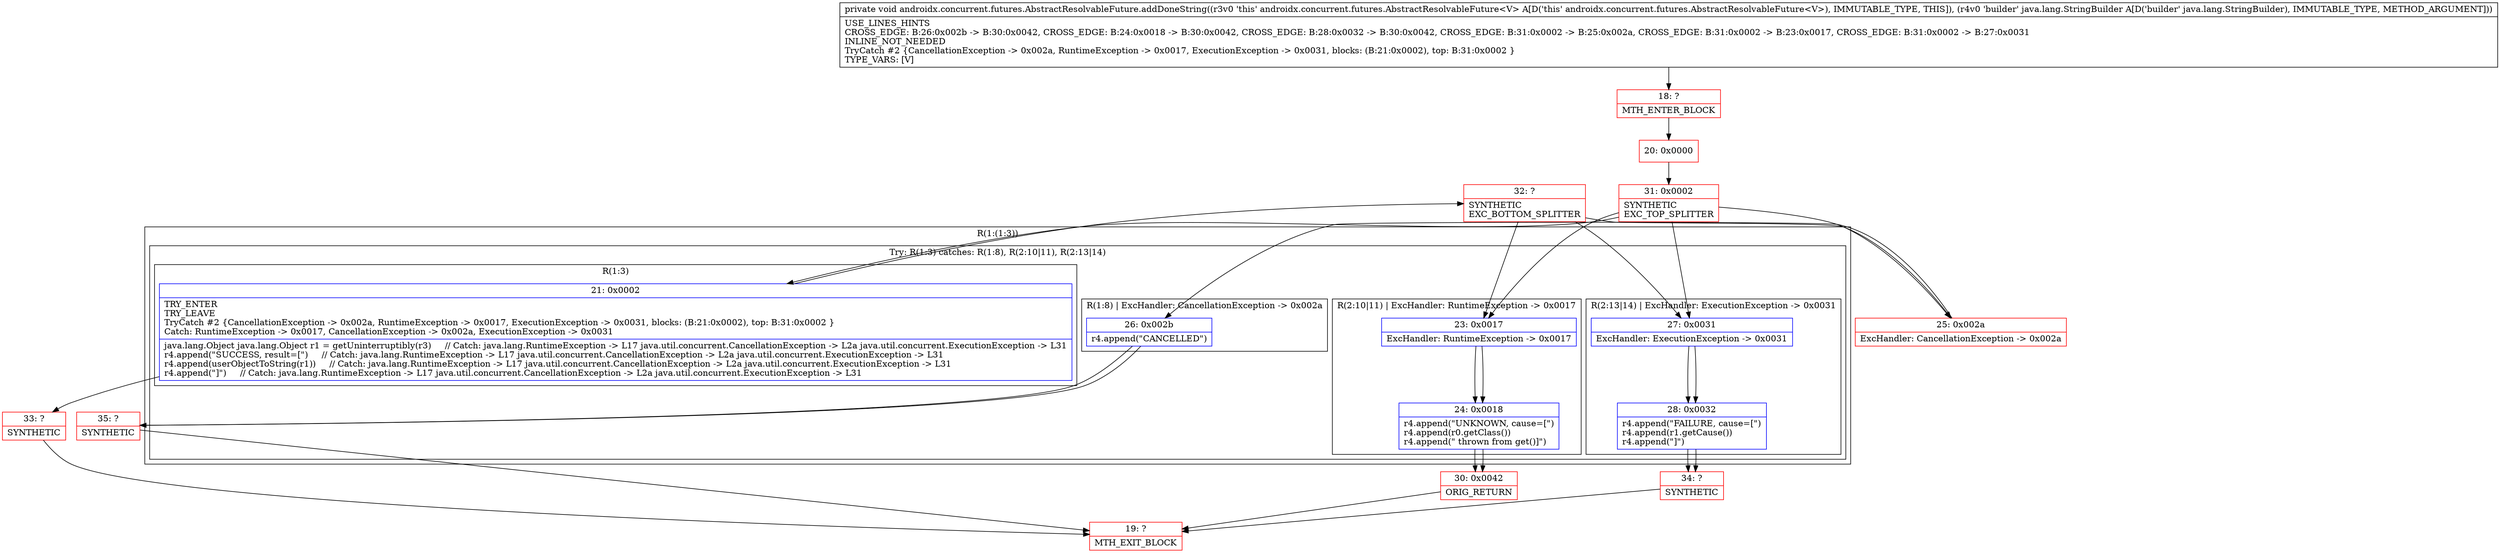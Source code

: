 digraph "CFG forandroidx.concurrent.futures.AbstractResolvableFuture.addDoneString(Ljava\/lang\/StringBuilder;)V" {
subgraph cluster_Region_868697766 {
label = "R(1:(1:3))";
node [shape=record,color=blue];
subgraph cluster_TryCatchRegion_1278885104 {
label = "Try: R(1:3) catches: R(1:8), R(2:10|11), R(2:13|14)";
node [shape=record,color=blue];
subgraph cluster_Region_34732195 {
label = "R(1:3)";
node [shape=record,color=blue];
Node_21 [shape=record,label="{21\:\ 0x0002|TRY_ENTER\lTRY_LEAVE\lTryCatch #2 \{CancellationException \-\> 0x002a, RuntimeException \-\> 0x0017, ExecutionException \-\> 0x0031, blocks: (B:21:0x0002), top: B:31:0x0002 \}\lCatch: RuntimeException \-\> 0x0017, CancellationException \-\> 0x002a, ExecutionException \-\> 0x0031\l|java.lang.Object java.lang.Object r1 = getUninterruptibly(r3)     \/\/ Catch: java.lang.RuntimeException \-\> L17 java.util.concurrent.CancellationException \-\> L2a java.util.concurrent.ExecutionException \-\> L31\lr4.append(\"SUCCESS, result=[\")     \/\/ Catch: java.lang.RuntimeException \-\> L17 java.util.concurrent.CancellationException \-\> L2a java.util.concurrent.ExecutionException \-\> L31\lr4.append(userObjectToString(r1))     \/\/ Catch: java.lang.RuntimeException \-\> L17 java.util.concurrent.CancellationException \-\> L2a java.util.concurrent.ExecutionException \-\> L31\lr4.append(\"]\")     \/\/ Catch: java.lang.RuntimeException \-\> L17 java.util.concurrent.CancellationException \-\> L2a java.util.concurrent.ExecutionException \-\> L31\l}"];
}
subgraph cluster_Region_1019605011 {
label = "R(1:8) | ExcHandler: CancellationException \-\> 0x002a\l";
node [shape=record,color=blue];
Node_26 [shape=record,label="{26\:\ 0x002b|r4.append(\"CANCELLED\")\l}"];
}
subgraph cluster_Region_2073091289 {
label = "R(2:10|11) | ExcHandler: RuntimeException \-\> 0x0017\l";
node [shape=record,color=blue];
Node_23 [shape=record,label="{23\:\ 0x0017|ExcHandler: RuntimeException \-\> 0x0017\l}"];
Node_24 [shape=record,label="{24\:\ 0x0018|r4.append(\"UNKNOWN, cause=[\")\lr4.append(r0.getClass())\lr4.append(\" thrown from get()]\")\l}"];
}
subgraph cluster_Region_1919637371 {
label = "R(2:13|14) | ExcHandler: ExecutionException \-\> 0x0031\l";
node [shape=record,color=blue];
Node_27 [shape=record,label="{27\:\ 0x0031|ExcHandler: ExecutionException \-\> 0x0031\l}"];
Node_28 [shape=record,label="{28\:\ 0x0032|r4.append(\"FAILURE, cause=[\")\lr4.append(r1.getCause())\lr4.append(\"]\")\l}"];
}
}
}
subgraph cluster_Region_1919637371 {
label = "R(2:13|14) | ExcHandler: ExecutionException \-\> 0x0031\l";
node [shape=record,color=blue];
Node_27 [shape=record,label="{27\:\ 0x0031|ExcHandler: ExecutionException \-\> 0x0031\l}"];
Node_28 [shape=record,label="{28\:\ 0x0032|r4.append(\"FAILURE, cause=[\")\lr4.append(r1.getCause())\lr4.append(\"]\")\l}"];
}
subgraph cluster_Region_1019605011 {
label = "R(1:8) | ExcHandler: CancellationException \-\> 0x002a\l";
node [shape=record,color=blue];
Node_26 [shape=record,label="{26\:\ 0x002b|r4.append(\"CANCELLED\")\l}"];
}
subgraph cluster_Region_2073091289 {
label = "R(2:10|11) | ExcHandler: RuntimeException \-\> 0x0017\l";
node [shape=record,color=blue];
Node_23 [shape=record,label="{23\:\ 0x0017|ExcHandler: RuntimeException \-\> 0x0017\l}"];
Node_24 [shape=record,label="{24\:\ 0x0018|r4.append(\"UNKNOWN, cause=[\")\lr4.append(r0.getClass())\lr4.append(\" thrown from get()]\")\l}"];
}
Node_18 [shape=record,color=red,label="{18\:\ ?|MTH_ENTER_BLOCK\l}"];
Node_20 [shape=record,color=red,label="{20\:\ 0x0000}"];
Node_31 [shape=record,color=red,label="{31\:\ 0x0002|SYNTHETIC\lEXC_TOP_SPLITTER\l}"];
Node_32 [shape=record,color=red,label="{32\:\ ?|SYNTHETIC\lEXC_BOTTOM_SPLITTER\l}"];
Node_33 [shape=record,color=red,label="{33\:\ ?|SYNTHETIC\l}"];
Node_19 [shape=record,color=red,label="{19\:\ ?|MTH_EXIT_BLOCK\l}"];
Node_25 [shape=record,color=red,label="{25\:\ 0x002a|ExcHandler: CancellationException \-\> 0x002a\l}"];
Node_35 [shape=record,color=red,label="{35\:\ ?|SYNTHETIC\l}"];
Node_30 [shape=record,color=red,label="{30\:\ 0x0042|ORIG_RETURN\l}"];
Node_34 [shape=record,color=red,label="{34\:\ ?|SYNTHETIC\l}"];
MethodNode[shape=record,label="{private void androidx.concurrent.futures.AbstractResolvableFuture.addDoneString((r3v0 'this' androidx.concurrent.futures.AbstractResolvableFuture\<V\> A[D('this' androidx.concurrent.futures.AbstractResolvableFuture\<V\>), IMMUTABLE_TYPE, THIS]), (r4v0 'builder' java.lang.StringBuilder A[D('builder' java.lang.StringBuilder), IMMUTABLE_TYPE, METHOD_ARGUMENT]))  | USE_LINES_HINTS\lCROSS_EDGE: B:26:0x002b \-\> B:30:0x0042, CROSS_EDGE: B:24:0x0018 \-\> B:30:0x0042, CROSS_EDGE: B:28:0x0032 \-\> B:30:0x0042, CROSS_EDGE: B:31:0x0002 \-\> B:25:0x002a, CROSS_EDGE: B:31:0x0002 \-\> B:23:0x0017, CROSS_EDGE: B:31:0x0002 \-\> B:27:0x0031\lINLINE_NOT_NEEDED\lTryCatch #2 \{CancellationException \-\> 0x002a, RuntimeException \-\> 0x0017, ExecutionException \-\> 0x0031, blocks: (B:21:0x0002), top: B:31:0x0002 \}\lTYPE_VARS: [V]\l}"];
MethodNode -> Node_18;Node_21 -> Node_32;
Node_21 -> Node_33;
Node_26 -> Node_35;
Node_23 -> Node_24;
Node_24 -> Node_30;
Node_27 -> Node_28;
Node_28 -> Node_34;
Node_27 -> Node_28;
Node_28 -> Node_34;
Node_26 -> Node_35;
Node_23 -> Node_24;
Node_24 -> Node_30;
Node_18 -> Node_20;
Node_20 -> Node_31;
Node_31 -> Node_21;
Node_31 -> Node_25;
Node_31 -> Node_23;
Node_31 -> Node_27;
Node_32 -> Node_25;
Node_32 -> Node_23;
Node_32 -> Node_27;
Node_33 -> Node_19;
Node_25 -> Node_26;
Node_35 -> Node_19;
Node_30 -> Node_19;
Node_34 -> Node_19;
}

